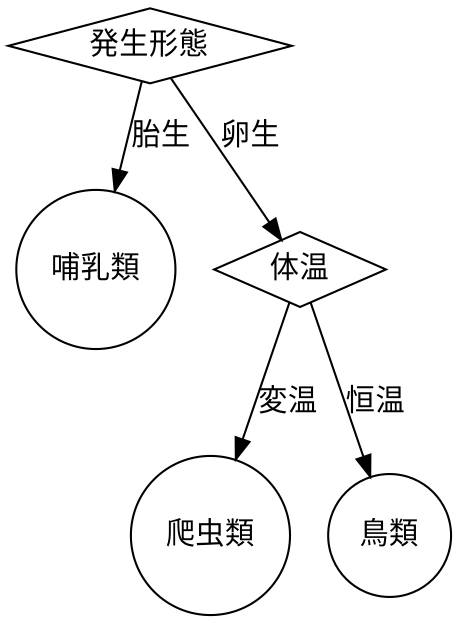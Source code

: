 digraph animal {
  N7900[label = "発生形態" , shape = diamond];
  N7896[label = "哺乳類" , shape = circle];
  N7899[label = "体温" , shape = diamond];
  N7897[label = "爬虫類" , shape = circle];
  N7898[label = "鳥類" , shape = circle];


  N7900 -> N7896[label = "胎生"];
  N7900 -> N7899[label = "卵生"];
  N7899 -> N7897[label = "変温"];
  N7899 -> N7898[label = "恒温"];
}